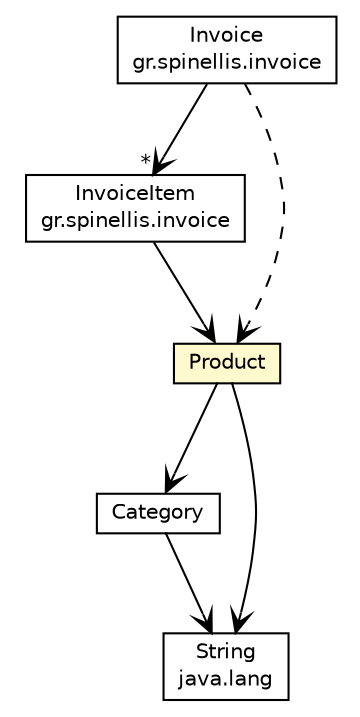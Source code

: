 #!/usr/local/bin/dot
#
# Class diagram 
# Generated by UMLGraph version R5_7_0-10-g786d98 (http://www.umlgraph.org/)
#

digraph G {
	edge [fontname="Helvetica",fontsize=10,labelfontname="Helvetica",labelfontsize=10];
	node [fontname="Helvetica",fontsize=10,shape=plaintext];
	nodesep=0.25;
	ranksep=0.5;
	// gr.spinellis.invoice.InvoiceItem
	c56 [label=<<table title="gr.spinellis.invoice.InvoiceItem" border="0" cellborder="1" cellspacing="0" cellpadding="2" port="p" href="../invoice/InvoiceItem.html"><tr><td><table border="0" cellspacing="0" cellpadding="1"><tr><td align="center" balign="center"> InvoiceItem </td></tr><tr><td align="center" balign="center"> gr.spinellis.invoice </td></tr></table></td></tr></table>>, URL="../invoice/InvoiceItem.html", fontname="Helvetica", fontcolor="black", fontsize=10.0];
	// gr.spinellis.invoice.Invoice
	c57 [label=<<table title="gr.spinellis.invoice.Invoice" border="0" cellborder="1" cellspacing="0" cellpadding="2" port="p" href="../invoice/Invoice.html"><tr><td><table border="0" cellspacing="0" cellpadding="1"><tr><td align="center" balign="center"> Invoice </td></tr><tr><td align="center" balign="center"> gr.spinellis.invoice </td></tr></table></td></tr></table>>, URL="../invoice/Invoice.html", fontname="Helvetica", fontcolor="black", fontsize=10.0];
	// gr.spinellis.product.Product
	c59 [label=<<table title="gr.spinellis.product.Product" border="0" cellborder="1" cellspacing="0" cellpadding="2" port="p" bgcolor="lemonChiffon" href="./Product.html"><tr><td><table border="0" cellspacing="0" cellpadding="1"><tr><td align="center" balign="center"> Product </td></tr></table></td></tr></table>>, URL="./Product.html", fontname="Helvetica", fontcolor="black", fontsize=10.0];
	// gr.spinellis.product.Category
	c60 [label=<<table title="gr.spinellis.product.Category" border="0" cellborder="1" cellspacing="0" cellpadding="2" port="p" href="./Category.html"><tr><td><table border="0" cellspacing="0" cellpadding="1"><tr><td align="center" balign="center"> Category </td></tr></table></td></tr></table>>, URL="./Category.html", fontname="Helvetica", fontcolor="black", fontsize=10.0];
	// gr.spinellis.invoice.InvoiceItem NAVASSOC gr.spinellis.product.Product
	c56:p -> c59:p [taillabel="", label="", headlabel="", fontname="Helvetica", fontcolor="black", fontsize=10.0, color="black", arrowhead=open];
	// gr.spinellis.invoice.Invoice NAVASSOC gr.spinellis.invoice.InvoiceItem
	c57:p -> c56:p [taillabel="", label="", headlabel="*", fontname="Helvetica", fontcolor="black", fontsize=10.0, color="black", arrowhead=open];
	// gr.spinellis.product.Product NAVASSOC java.lang.String
	c59:p -> c61:p [taillabel="", label="", headlabel="", fontname="Helvetica", fontcolor="black", fontsize=10.0, color="black", arrowhead=open];
	// gr.spinellis.product.Product NAVASSOC gr.spinellis.product.Category
	c59:p -> c60:p [taillabel="", label="", headlabel="", fontname="Helvetica", fontcolor="black", fontsize=10.0, color="black", arrowhead=open];
	// gr.spinellis.product.Category NAVASSOC java.lang.String
	c60:p -> c61:p [taillabel="", label="", headlabel="", fontname="Helvetica", fontcolor="black", fontsize=10.0, color="black", arrowhead=open];
	// gr.spinellis.invoice.Invoice DEPEND gr.spinellis.product.Product
	c57:p -> c59:p [taillabel="", label="", headlabel="", fontname="Helvetica", fontcolor="black", fontsize=10.0, color="black", arrowhead=open, style=dashed];
	// java.lang.String
	c61 [label=<<table title="java.lang.String" border="0" cellborder="1" cellspacing="0" cellpadding="2" port="p" href="http://java.sun.com/j2se/1.4.2/docs/api/java/lang/String.html"><tr><td><table border="0" cellspacing="0" cellpadding="1"><tr><td align="center" balign="center"> String </td></tr><tr><td align="center" balign="center"> java.lang </td></tr></table></td></tr></table>>, URL="http://java.sun.com/j2se/1.4.2/docs/api/java/lang/String.html", fontname="Helvetica", fontcolor="black", fontsize=10.0];
}

